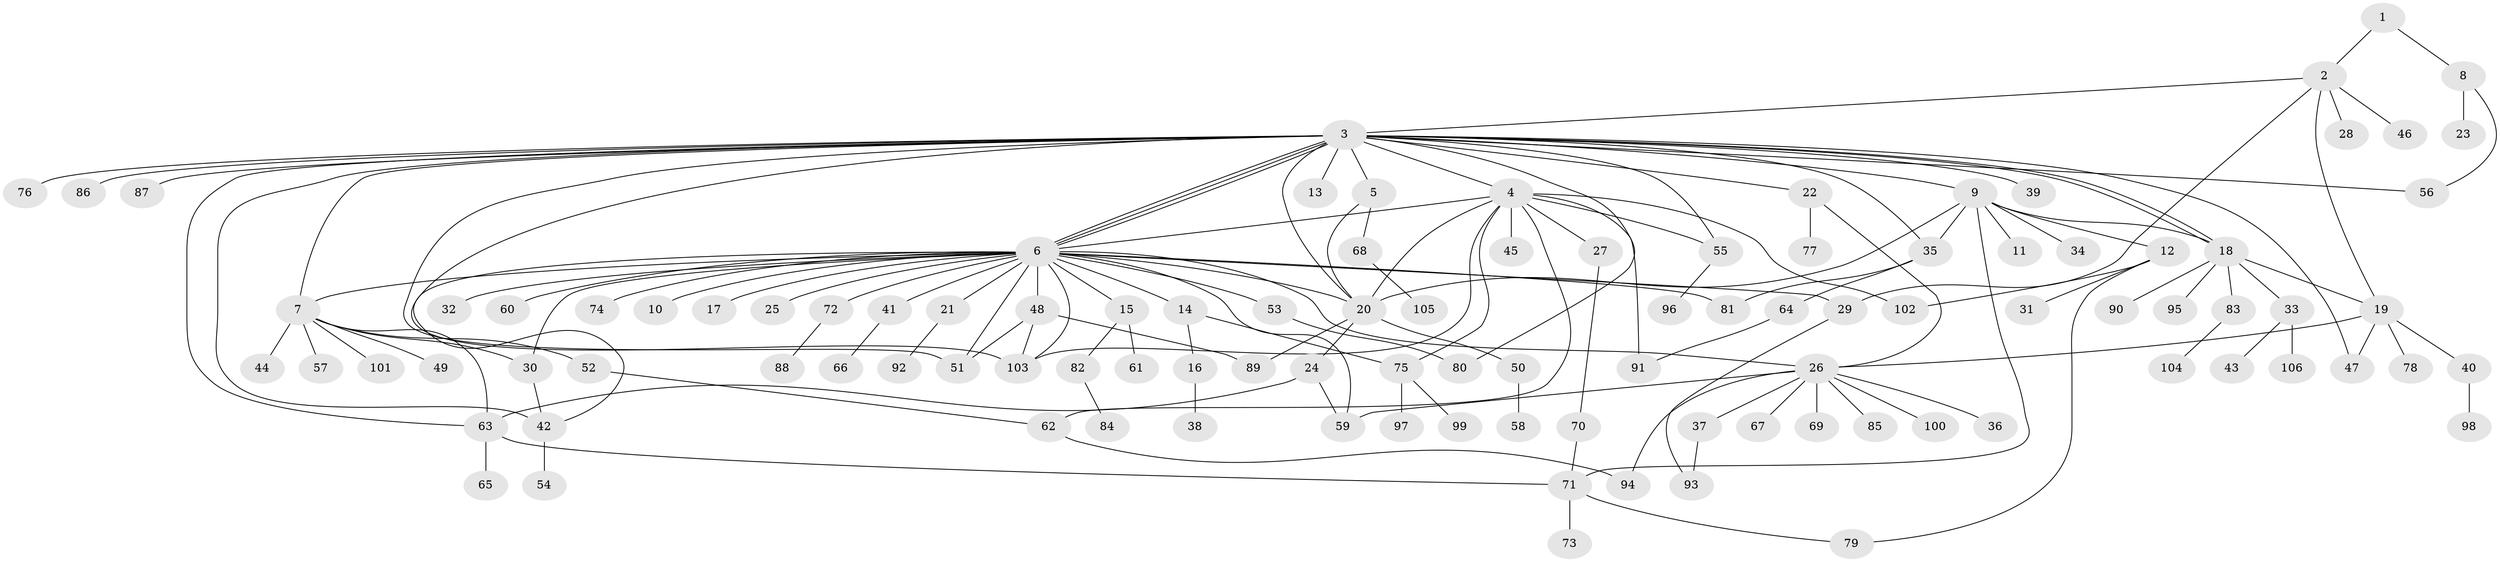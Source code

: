 // Generated by graph-tools (version 1.1) at 2025/11/02/27/25 16:11:09]
// undirected, 106 vertices, 147 edges
graph export_dot {
graph [start="1"]
  node [color=gray90,style=filled];
  1;
  2;
  3;
  4;
  5;
  6;
  7;
  8;
  9;
  10;
  11;
  12;
  13;
  14;
  15;
  16;
  17;
  18;
  19;
  20;
  21;
  22;
  23;
  24;
  25;
  26;
  27;
  28;
  29;
  30;
  31;
  32;
  33;
  34;
  35;
  36;
  37;
  38;
  39;
  40;
  41;
  42;
  43;
  44;
  45;
  46;
  47;
  48;
  49;
  50;
  51;
  52;
  53;
  54;
  55;
  56;
  57;
  58;
  59;
  60;
  61;
  62;
  63;
  64;
  65;
  66;
  67;
  68;
  69;
  70;
  71;
  72;
  73;
  74;
  75;
  76;
  77;
  78;
  79;
  80;
  81;
  82;
  83;
  84;
  85;
  86;
  87;
  88;
  89;
  90;
  91;
  92;
  93;
  94;
  95;
  96;
  97;
  98;
  99;
  100;
  101;
  102;
  103;
  104;
  105;
  106;
  1 -- 2;
  1 -- 8;
  2 -- 3;
  2 -- 19;
  2 -- 28;
  2 -- 29;
  2 -- 46;
  3 -- 4;
  3 -- 5;
  3 -- 6;
  3 -- 6;
  3 -- 6;
  3 -- 7;
  3 -- 9;
  3 -- 13;
  3 -- 18;
  3 -- 18;
  3 -- 20;
  3 -- 22;
  3 -- 35;
  3 -- 39;
  3 -- 42;
  3 -- 47;
  3 -- 51;
  3 -- 55;
  3 -- 56;
  3 -- 63;
  3 -- 76;
  3 -- 80;
  3 -- 86;
  3 -- 87;
  3 -- 103;
  4 -- 6;
  4 -- 20;
  4 -- 27;
  4 -- 45;
  4 -- 55;
  4 -- 62;
  4 -- 75;
  4 -- 91;
  4 -- 102;
  4 -- 103;
  5 -- 20;
  5 -- 68;
  6 -- 7;
  6 -- 10;
  6 -- 14;
  6 -- 15;
  6 -- 17;
  6 -- 20;
  6 -- 21;
  6 -- 25;
  6 -- 26;
  6 -- 29;
  6 -- 30;
  6 -- 32;
  6 -- 41;
  6 -- 42;
  6 -- 48;
  6 -- 51;
  6 -- 53;
  6 -- 59;
  6 -- 60;
  6 -- 72;
  6 -- 74;
  6 -- 81;
  6 -- 103;
  7 -- 30;
  7 -- 44;
  7 -- 49;
  7 -- 52;
  7 -- 57;
  7 -- 63;
  7 -- 101;
  8 -- 23;
  8 -- 56;
  9 -- 11;
  9 -- 12;
  9 -- 18;
  9 -- 20;
  9 -- 34;
  9 -- 35;
  9 -- 71;
  12 -- 31;
  12 -- 79;
  12 -- 102;
  14 -- 16;
  14 -- 75;
  15 -- 61;
  15 -- 82;
  16 -- 38;
  18 -- 19;
  18 -- 33;
  18 -- 83;
  18 -- 90;
  18 -- 95;
  19 -- 26;
  19 -- 40;
  19 -- 47;
  19 -- 78;
  20 -- 24;
  20 -- 50;
  20 -- 89;
  21 -- 92;
  22 -- 26;
  22 -- 77;
  24 -- 59;
  24 -- 63;
  26 -- 36;
  26 -- 37;
  26 -- 59;
  26 -- 67;
  26 -- 69;
  26 -- 85;
  26 -- 94;
  26 -- 100;
  27 -- 70;
  29 -- 93;
  30 -- 42;
  33 -- 43;
  33 -- 106;
  35 -- 64;
  35 -- 81;
  37 -- 93;
  40 -- 98;
  41 -- 66;
  42 -- 54;
  48 -- 51;
  48 -- 89;
  48 -- 103;
  50 -- 58;
  52 -- 62;
  53 -- 80;
  55 -- 96;
  62 -- 94;
  63 -- 65;
  63 -- 71;
  64 -- 91;
  68 -- 105;
  70 -- 71;
  71 -- 73;
  71 -- 79;
  72 -- 88;
  75 -- 97;
  75 -- 99;
  82 -- 84;
  83 -- 104;
}
